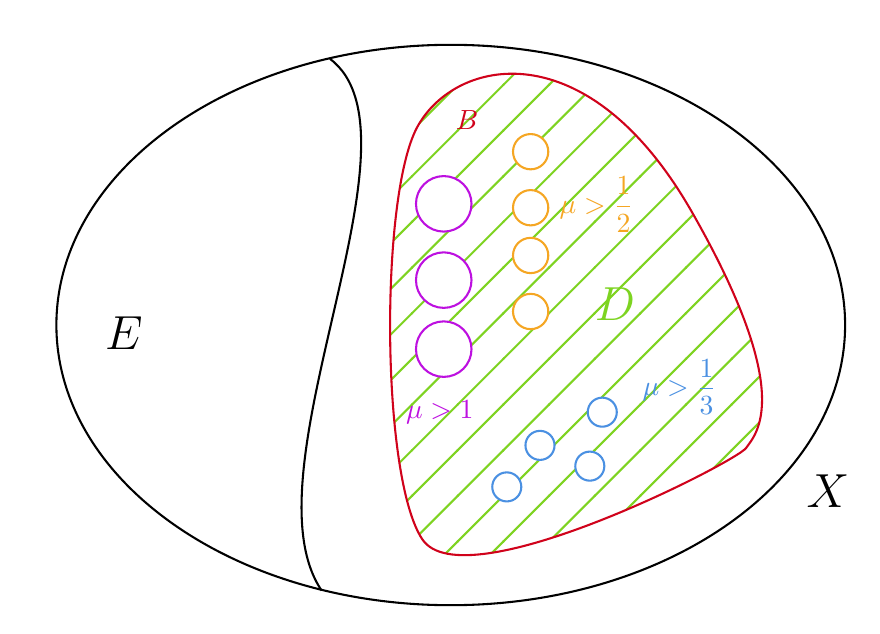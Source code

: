 

% Pattern Info
 
\tikzset{
pattern size/.store in=\mcSize, 
pattern size = 5pt,
pattern thickness/.store in=\mcThickness, 
pattern thickness = 0.3pt,
pattern radius/.store in=\mcRadius, 
pattern radius = 1pt}
\makeatletter
\pgfutil@ifundefined{pgf@pattern@name@_m5ideafz4}{
\pgfdeclarepatternformonly[\mcThickness,\mcSize]{_m5ideafz4}
{\pgfqpoint{0pt}{0pt}}
{\pgfpoint{\mcSize+\mcThickness}{\mcSize+\mcThickness}}
{\pgfpoint{\mcSize}{\mcSize}}
{
\pgfsetcolor{\tikz@pattern@color}
\pgfsetlinewidth{\mcThickness}
\pgfpathmoveto{\pgfqpoint{0pt}{0pt}}
\pgfpathlineto{\pgfpoint{\mcSize+\mcThickness}{\mcSize+\mcThickness}}
\pgfusepath{stroke}
}}
\makeatother
\tikzset{every picture/.style={line width=0.75pt}} %set default line width to 0.75pt        

\begin{tikzpicture}[x=0.75pt,y=0.75pt,yscale=-1,xscale=1]
%uncomment if require: \path (0,300); %set diagram left start at 0, and has height of 300

%Shape: Ellipse [id:dp25988630439456917] 
\draw  [fill={rgb, 255:red, 255; green, 255; blue, 255 }  ,fill opacity=1 ] (30,145) .. controls (30,70.44) and (115.07,10) .. (220,10) .. controls (324.93,10) and (410,70.44) .. (410,145) .. controls (410,219.56) and (324.93,280) .. (220,280) .. controls (115.07,280) and (30,219.56) .. (30,145) -- cycle ;
%Curve Lines [id:da46349619352922966] 
\draw    (161.8,16.75) .. controls (211.3,54.05) and (119.3,215.95) .. (157.8,272.95) ;
%Shape: Polygon Curved [id:ds587797750584931] 
\draw  [color={rgb, 255:red, 208; green, 2; blue, 27 }  ,draw opacity=1 ][pattern=_m5ideafz4,pattern size=16.5pt,pattern thickness=0.75pt,pattern radius=0pt, pattern color={rgb, 255:red, 126; green, 211; blue, 33}] (203.8,49.75) .. controls (221.8,16.25) and (285.8,2.25) .. (336.3,90.75) .. controls (386.8,179.25) and (366.8,197.75) .. (362.3,204.25) .. controls (357.8,210.75) and (226.3,278.25) .. (206.3,248.25) .. controls (186.3,218.25) and (185.8,83.25) .. (203.8,49.75) -- cycle ;
%Shape: Circle [id:dp3591769407303209] 
\draw  [color={rgb, 255:red, 189; green, 16; blue, 224 }  ,draw opacity=1 ][fill={rgb, 255:red, 255; green, 255; blue, 255 }  ,fill opacity=1 ] (203.25,86.63) .. controls (203.25,79.24) and (209.24,73.25) .. (216.63,73.25) .. controls (224.01,73.25) and (230,79.24) .. (230,86.63) .. controls (230,94.01) and (224.01,100) .. (216.63,100) .. controls (209.24,100) and (203.25,94.01) .. (203.25,86.63) -- cycle ;
%Shape: Circle [id:dp41983172793902224] 
\draw  [color={rgb, 255:red, 189; green, 16; blue, 224 }  ,draw opacity=1 ][fill={rgb, 255:red, 255; green, 255; blue, 255 }  ,fill opacity=1 ] (203.25,123.38) .. controls (203.25,115.99) and (209.24,110) .. (216.63,110) .. controls (224.01,110) and (230,115.99) .. (230,123.38) .. controls (230,130.76) and (224.01,136.75) .. (216.63,136.75) .. controls (209.24,136.75) and (203.25,130.76) .. (203.25,123.38) -- cycle ;
%Shape: Circle [id:dp4206296595453043] 
\draw  [color={rgb, 255:red, 189; green, 16; blue, 224 }  ,draw opacity=1 ][fill={rgb, 255:red, 255; green, 255; blue, 255 }  ,fill opacity=1 ] (203.25,156.63) .. controls (203.25,149.24) and (209.24,143.25) .. (216.63,143.25) .. controls (224.01,143.25) and (230,149.24) .. (230,156.63) .. controls (230,164.01) and (224.01,170) .. (216.63,170) .. controls (209.24,170) and (203.25,164.01) .. (203.25,156.63) -- cycle ;
%Shape: Circle [id:dp0216623369416995] 
\draw  [color={rgb, 255:red, 245; green, 166; blue, 35 }  ,draw opacity=1 ][fill={rgb, 255:red, 255; green, 255; blue, 255 }  ,fill opacity=1 ] (250,61.5) .. controls (250,56.81) and (253.81,53) .. (258.5,53) .. controls (263.19,53) and (267,56.81) .. (267,61.5) .. controls (267,66.19) and (263.19,70) .. (258.5,70) .. controls (253.81,70) and (250,66.19) .. (250,61.5) -- cycle ;
%Shape: Circle [id:dp9650486647778433] 
\draw  [color={rgb, 255:red, 245; green, 166; blue, 35 }  ,draw opacity=1 ][fill={rgb, 255:red, 255; green, 255; blue, 255 }  ,fill opacity=1 ] (250,88.5) .. controls (250,83.81) and (253.81,80) .. (258.5,80) .. controls (263.19,80) and (267,83.81) .. (267,88.5) .. controls (267,93.19) and (263.19,97) .. (258.5,97) .. controls (253.81,97) and (250,93.19) .. (250,88.5) -- cycle ;
%Shape: Circle [id:dp33413294409784267] 
\draw  [color={rgb, 255:red, 245; green, 166; blue, 35 }  ,draw opacity=1 ][fill={rgb, 255:red, 255; green, 255; blue, 255 }  ,fill opacity=1 ] (250,111.5) .. controls (250,106.81) and (253.81,103) .. (258.5,103) .. controls (263.19,103) and (267,106.81) .. (267,111.5) .. controls (267,116.19) and (263.19,120) .. (258.5,120) .. controls (253.81,120) and (250,116.19) .. (250,111.5) -- cycle ;
%Shape: Circle [id:dp8843033103309779] 
\draw  [color={rgb, 255:red, 245; green, 166; blue, 35 }  ,draw opacity=1 ][fill={rgb, 255:red, 255; green, 255; blue, 255 }  ,fill opacity=1 ] (250,138.5) .. controls (250,133.81) and (253.81,130) .. (258.5,130) .. controls (263.19,130) and (267,133.81) .. (267,138.5) .. controls (267,143.19) and (263.19,147) .. (258.5,147) .. controls (253.81,147) and (250,143.19) .. (250,138.5) -- cycle ;
%Shape: Circle [id:dp5263060284536751] 
\draw  [color={rgb, 255:red, 74; green, 144; blue, 226 }  ,draw opacity=1 ][fill={rgb, 255:red, 255; green, 255; blue, 255 }  ,fill opacity=1 ] (240,223) .. controls (240,219.13) and (243.13,216) .. (247,216) .. controls (250.87,216) and (254,219.13) .. (254,223) .. controls (254,226.87) and (250.87,230) .. (247,230) .. controls (243.13,230) and (240,226.87) .. (240,223) -- cycle ;
%Shape: Circle [id:dp4015620631666985] 
\draw  [color={rgb, 255:red, 74; green, 144; blue, 226 }  ,draw opacity=1 ][fill={rgb, 255:red, 255; green, 255; blue, 255 }  ,fill opacity=1 ] (256,203) .. controls (256,199.13) and (259.13,196) .. (263,196) .. controls (266.87,196) and (270,199.13) .. (270,203) .. controls (270,206.87) and (266.87,210) .. (263,210) .. controls (259.13,210) and (256,206.87) .. (256,203) -- cycle ;
%Shape: Circle [id:dp8219755725352689] 
\draw  [color={rgb, 255:red, 74; green, 144; blue, 226 }  ,draw opacity=1 ][fill={rgb, 255:red, 255; green, 255; blue, 255 }  ,fill opacity=1 ] (280,213) .. controls (280,209.13) and (283.13,206) .. (287,206) .. controls (290.87,206) and (294,209.13) .. (294,213) .. controls (294,216.87) and (290.87,220) .. (287,220) .. controls (283.13,220) and (280,216.87) .. (280,213) -- cycle ;
%Shape: Circle [id:dp8336297949289684] 
\draw  [color={rgb, 255:red, 74; green, 144; blue, 226 }  ,draw opacity=1 ][fill={rgb, 255:red, 255; green, 255; blue, 255 }  ,fill opacity=1 ] (286,187) .. controls (286,183.13) and (289.13,180) .. (293,180) .. controls (296.87,180) and (300,183.13) .. (300,187) .. controls (300,190.87) and (296.87,194) .. (293,194) .. controls (289.13,194) and (286,190.87) .. (286,187) -- cycle ;

% Text Node
\draw (390,215.5) node [anchor=north west][inner sep=0.75pt]  [font=\LARGE] [align=left] {$\displaystyle X$};
% Text Node
\draw (52,139.5) node [anchor=north west][inner sep=0.75pt]  [font=\LARGE] [align=left] {$\displaystyle E$};
% Text Node
\draw (221,40) node [anchor=north west][inner sep=0.75pt]   [align=left] {$\displaystyle \textcolor[rgb]{0.82,0.01,0.11}{B}$};
% Text Node
\draw (197,180) node [anchor=north west][inner sep=0.75pt]  [color={rgb, 255:red, 189; green, 16; blue, 224 }  ,opacity=1 ] [align=left] {$\displaystyle \mu  >1$};
% Text Node
\draw (271,72) node [anchor=north west][inner sep=0.75pt]  [color={rgb, 255:red, 245; green, 166; blue, 35 }  ,opacity=1 ] [align=left] {$\displaystyle \mu  >\frac{1}{2}$};
% Text Node
\draw (311,160) node [anchor=north west][inner sep=0.75pt]  [color={rgb, 255:red, 74; green, 144; blue, 226 }  ,opacity=1 ] [align=left] {$\displaystyle \mu  >\frac{1}{3}$};
% Text Node
\draw (288,125.5) node [anchor=north west][inner sep=0.75pt]  [font=\LARGE] [align=left] {$\displaystyle \textcolor[rgb]{0.49,0.83,0.13}{D}$};


\end{tikzpicture}
